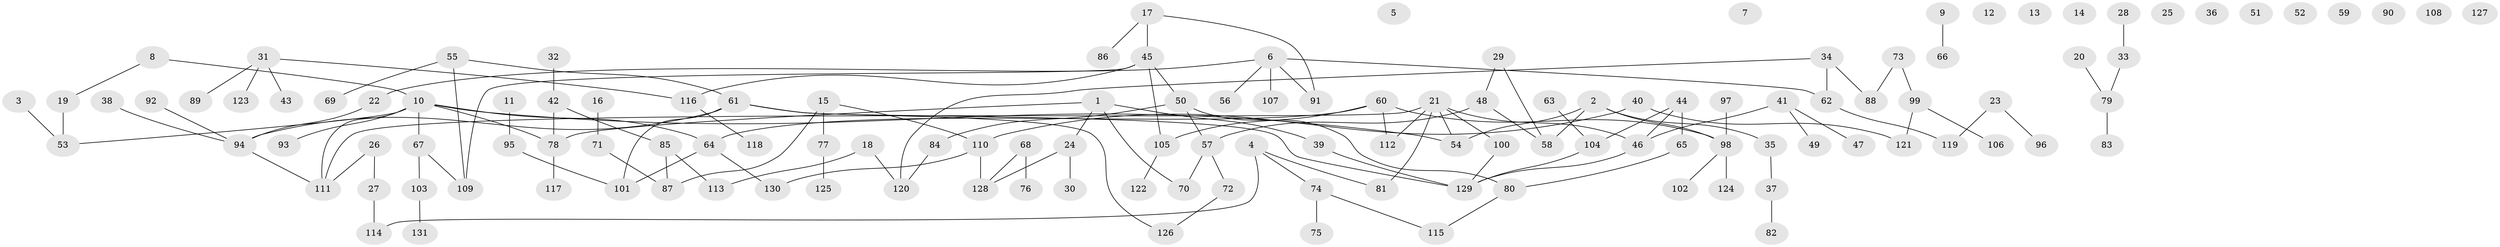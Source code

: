// Generated by graph-tools (version 1.1) at 2025/12/03/09/25 04:12:54]
// undirected, 131 vertices, 139 edges
graph export_dot {
graph [start="1"]
  node [color=gray90,style=filled];
  1;
  2;
  3;
  4;
  5;
  6;
  7;
  8;
  9;
  10;
  11;
  12;
  13;
  14;
  15;
  16;
  17;
  18;
  19;
  20;
  21;
  22;
  23;
  24;
  25;
  26;
  27;
  28;
  29;
  30;
  31;
  32;
  33;
  34;
  35;
  36;
  37;
  38;
  39;
  40;
  41;
  42;
  43;
  44;
  45;
  46;
  47;
  48;
  49;
  50;
  51;
  52;
  53;
  54;
  55;
  56;
  57;
  58;
  59;
  60;
  61;
  62;
  63;
  64;
  65;
  66;
  67;
  68;
  69;
  70;
  71;
  72;
  73;
  74;
  75;
  76;
  77;
  78;
  79;
  80;
  81;
  82;
  83;
  84;
  85;
  86;
  87;
  88;
  89;
  90;
  91;
  92;
  93;
  94;
  95;
  96;
  97;
  98;
  99;
  100;
  101;
  102;
  103;
  104;
  105;
  106;
  107;
  108;
  109;
  110;
  111;
  112;
  113;
  114;
  115;
  116;
  117;
  118;
  119;
  120;
  121;
  122;
  123;
  124;
  125;
  126;
  127;
  128;
  129;
  130;
  131;
  1 -- 24;
  1 -- 39;
  1 -- 70;
  1 -- 78;
  2 -- 35;
  2 -- 54;
  2 -- 58;
  2 -- 98;
  3 -- 53;
  4 -- 74;
  4 -- 81;
  4 -- 114;
  6 -- 22;
  6 -- 56;
  6 -- 62;
  6 -- 91;
  6 -- 107;
  8 -- 10;
  8 -- 19;
  9 -- 66;
  10 -- 53;
  10 -- 54;
  10 -- 64;
  10 -- 67;
  10 -- 78;
  10 -- 93;
  10 -- 111;
  11 -- 95;
  15 -- 77;
  15 -- 87;
  15 -- 110;
  16 -- 71;
  17 -- 45;
  17 -- 86;
  17 -- 91;
  18 -- 113;
  18 -- 120;
  19 -- 53;
  20 -- 79;
  21 -- 46;
  21 -- 54;
  21 -- 81;
  21 -- 100;
  21 -- 111;
  21 -- 112;
  22 -- 94;
  23 -- 96;
  23 -- 119;
  24 -- 30;
  24 -- 128;
  26 -- 27;
  26 -- 111;
  27 -- 114;
  28 -- 33;
  29 -- 48;
  29 -- 58;
  31 -- 43;
  31 -- 89;
  31 -- 116;
  31 -- 123;
  32 -- 42;
  33 -- 79;
  34 -- 62;
  34 -- 88;
  34 -- 120;
  35 -- 37;
  37 -- 82;
  38 -- 94;
  39 -- 129;
  40 -- 110;
  40 -- 121;
  41 -- 46;
  41 -- 47;
  41 -- 49;
  42 -- 78;
  42 -- 85;
  44 -- 46;
  44 -- 65;
  44 -- 104;
  45 -- 50;
  45 -- 105;
  45 -- 109;
  45 -- 116;
  46 -- 129;
  48 -- 57;
  48 -- 58;
  50 -- 57;
  50 -- 80;
  50 -- 84;
  55 -- 61;
  55 -- 69;
  55 -- 109;
  57 -- 70;
  57 -- 72;
  60 -- 64;
  60 -- 98;
  60 -- 105;
  60 -- 112;
  61 -- 94;
  61 -- 101;
  61 -- 126;
  61 -- 129;
  62 -- 119;
  63 -- 104;
  64 -- 101;
  64 -- 130;
  65 -- 80;
  67 -- 103;
  67 -- 109;
  68 -- 76;
  68 -- 128;
  71 -- 87;
  72 -- 126;
  73 -- 88;
  73 -- 99;
  74 -- 75;
  74 -- 115;
  77 -- 125;
  78 -- 117;
  79 -- 83;
  80 -- 115;
  84 -- 120;
  85 -- 87;
  85 -- 113;
  92 -- 94;
  94 -- 111;
  95 -- 101;
  97 -- 98;
  98 -- 102;
  98 -- 124;
  99 -- 106;
  99 -- 121;
  100 -- 129;
  103 -- 131;
  104 -- 129;
  105 -- 122;
  110 -- 128;
  110 -- 130;
  116 -- 118;
}

